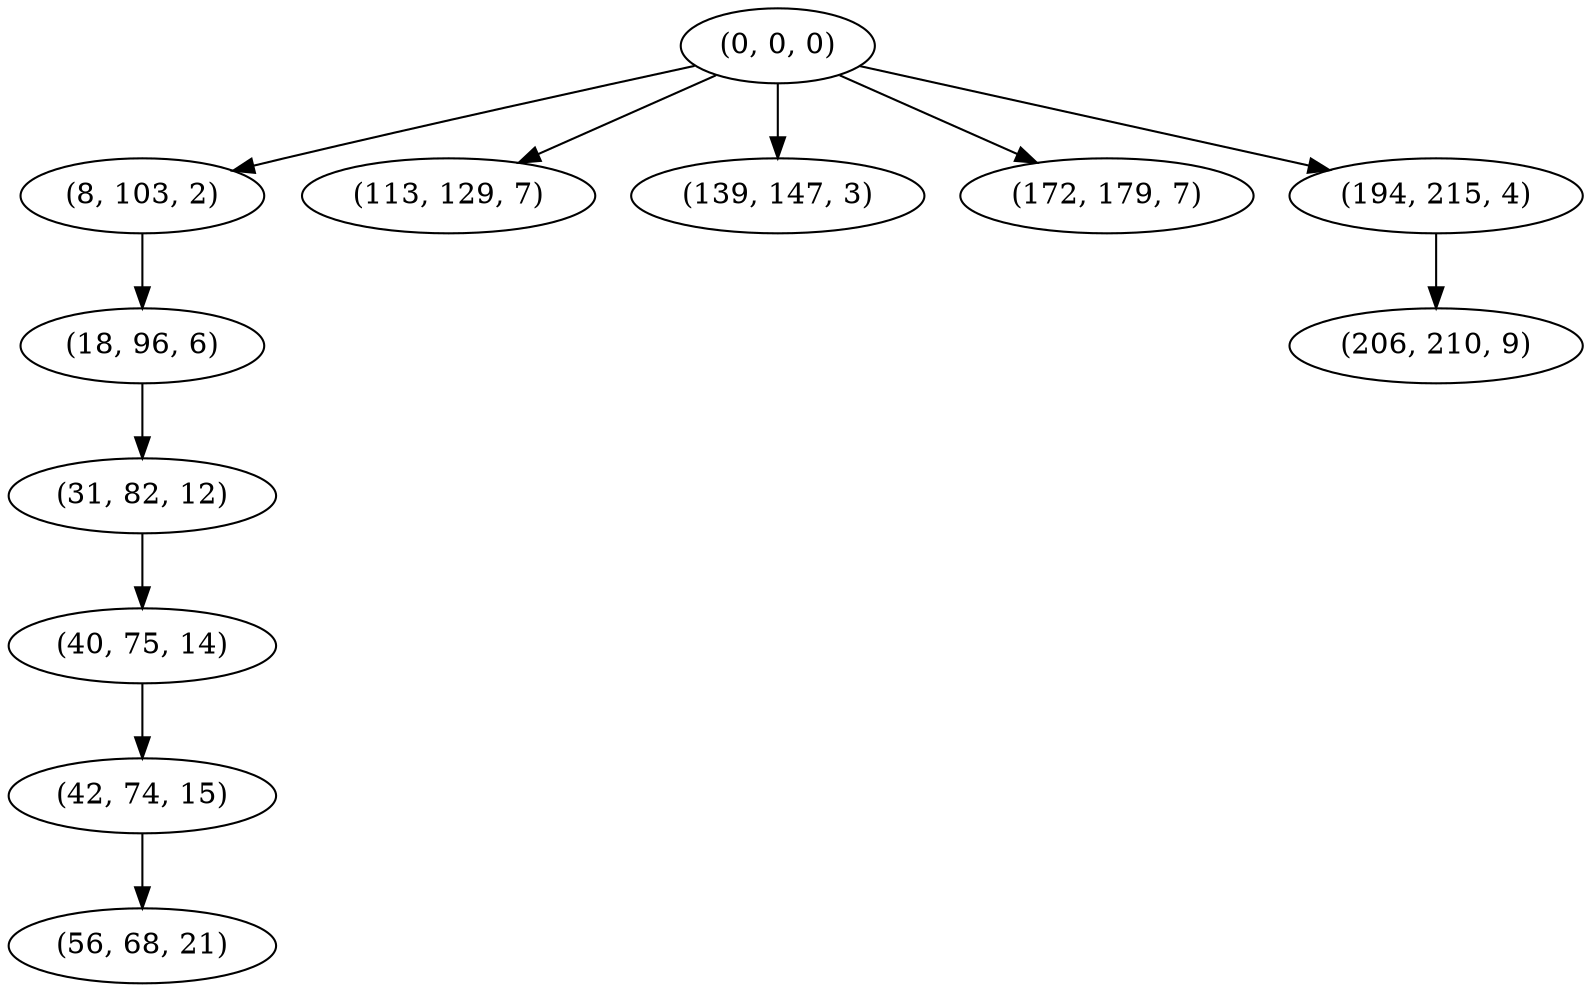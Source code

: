 digraph tree {
    "(0, 0, 0)";
    "(8, 103, 2)";
    "(18, 96, 6)";
    "(31, 82, 12)";
    "(40, 75, 14)";
    "(42, 74, 15)";
    "(56, 68, 21)";
    "(113, 129, 7)";
    "(139, 147, 3)";
    "(172, 179, 7)";
    "(194, 215, 4)";
    "(206, 210, 9)";
    "(0, 0, 0)" -> "(8, 103, 2)";
    "(0, 0, 0)" -> "(113, 129, 7)";
    "(0, 0, 0)" -> "(139, 147, 3)";
    "(0, 0, 0)" -> "(172, 179, 7)";
    "(0, 0, 0)" -> "(194, 215, 4)";
    "(8, 103, 2)" -> "(18, 96, 6)";
    "(18, 96, 6)" -> "(31, 82, 12)";
    "(31, 82, 12)" -> "(40, 75, 14)";
    "(40, 75, 14)" -> "(42, 74, 15)";
    "(42, 74, 15)" -> "(56, 68, 21)";
    "(194, 215, 4)" -> "(206, 210, 9)";
}
